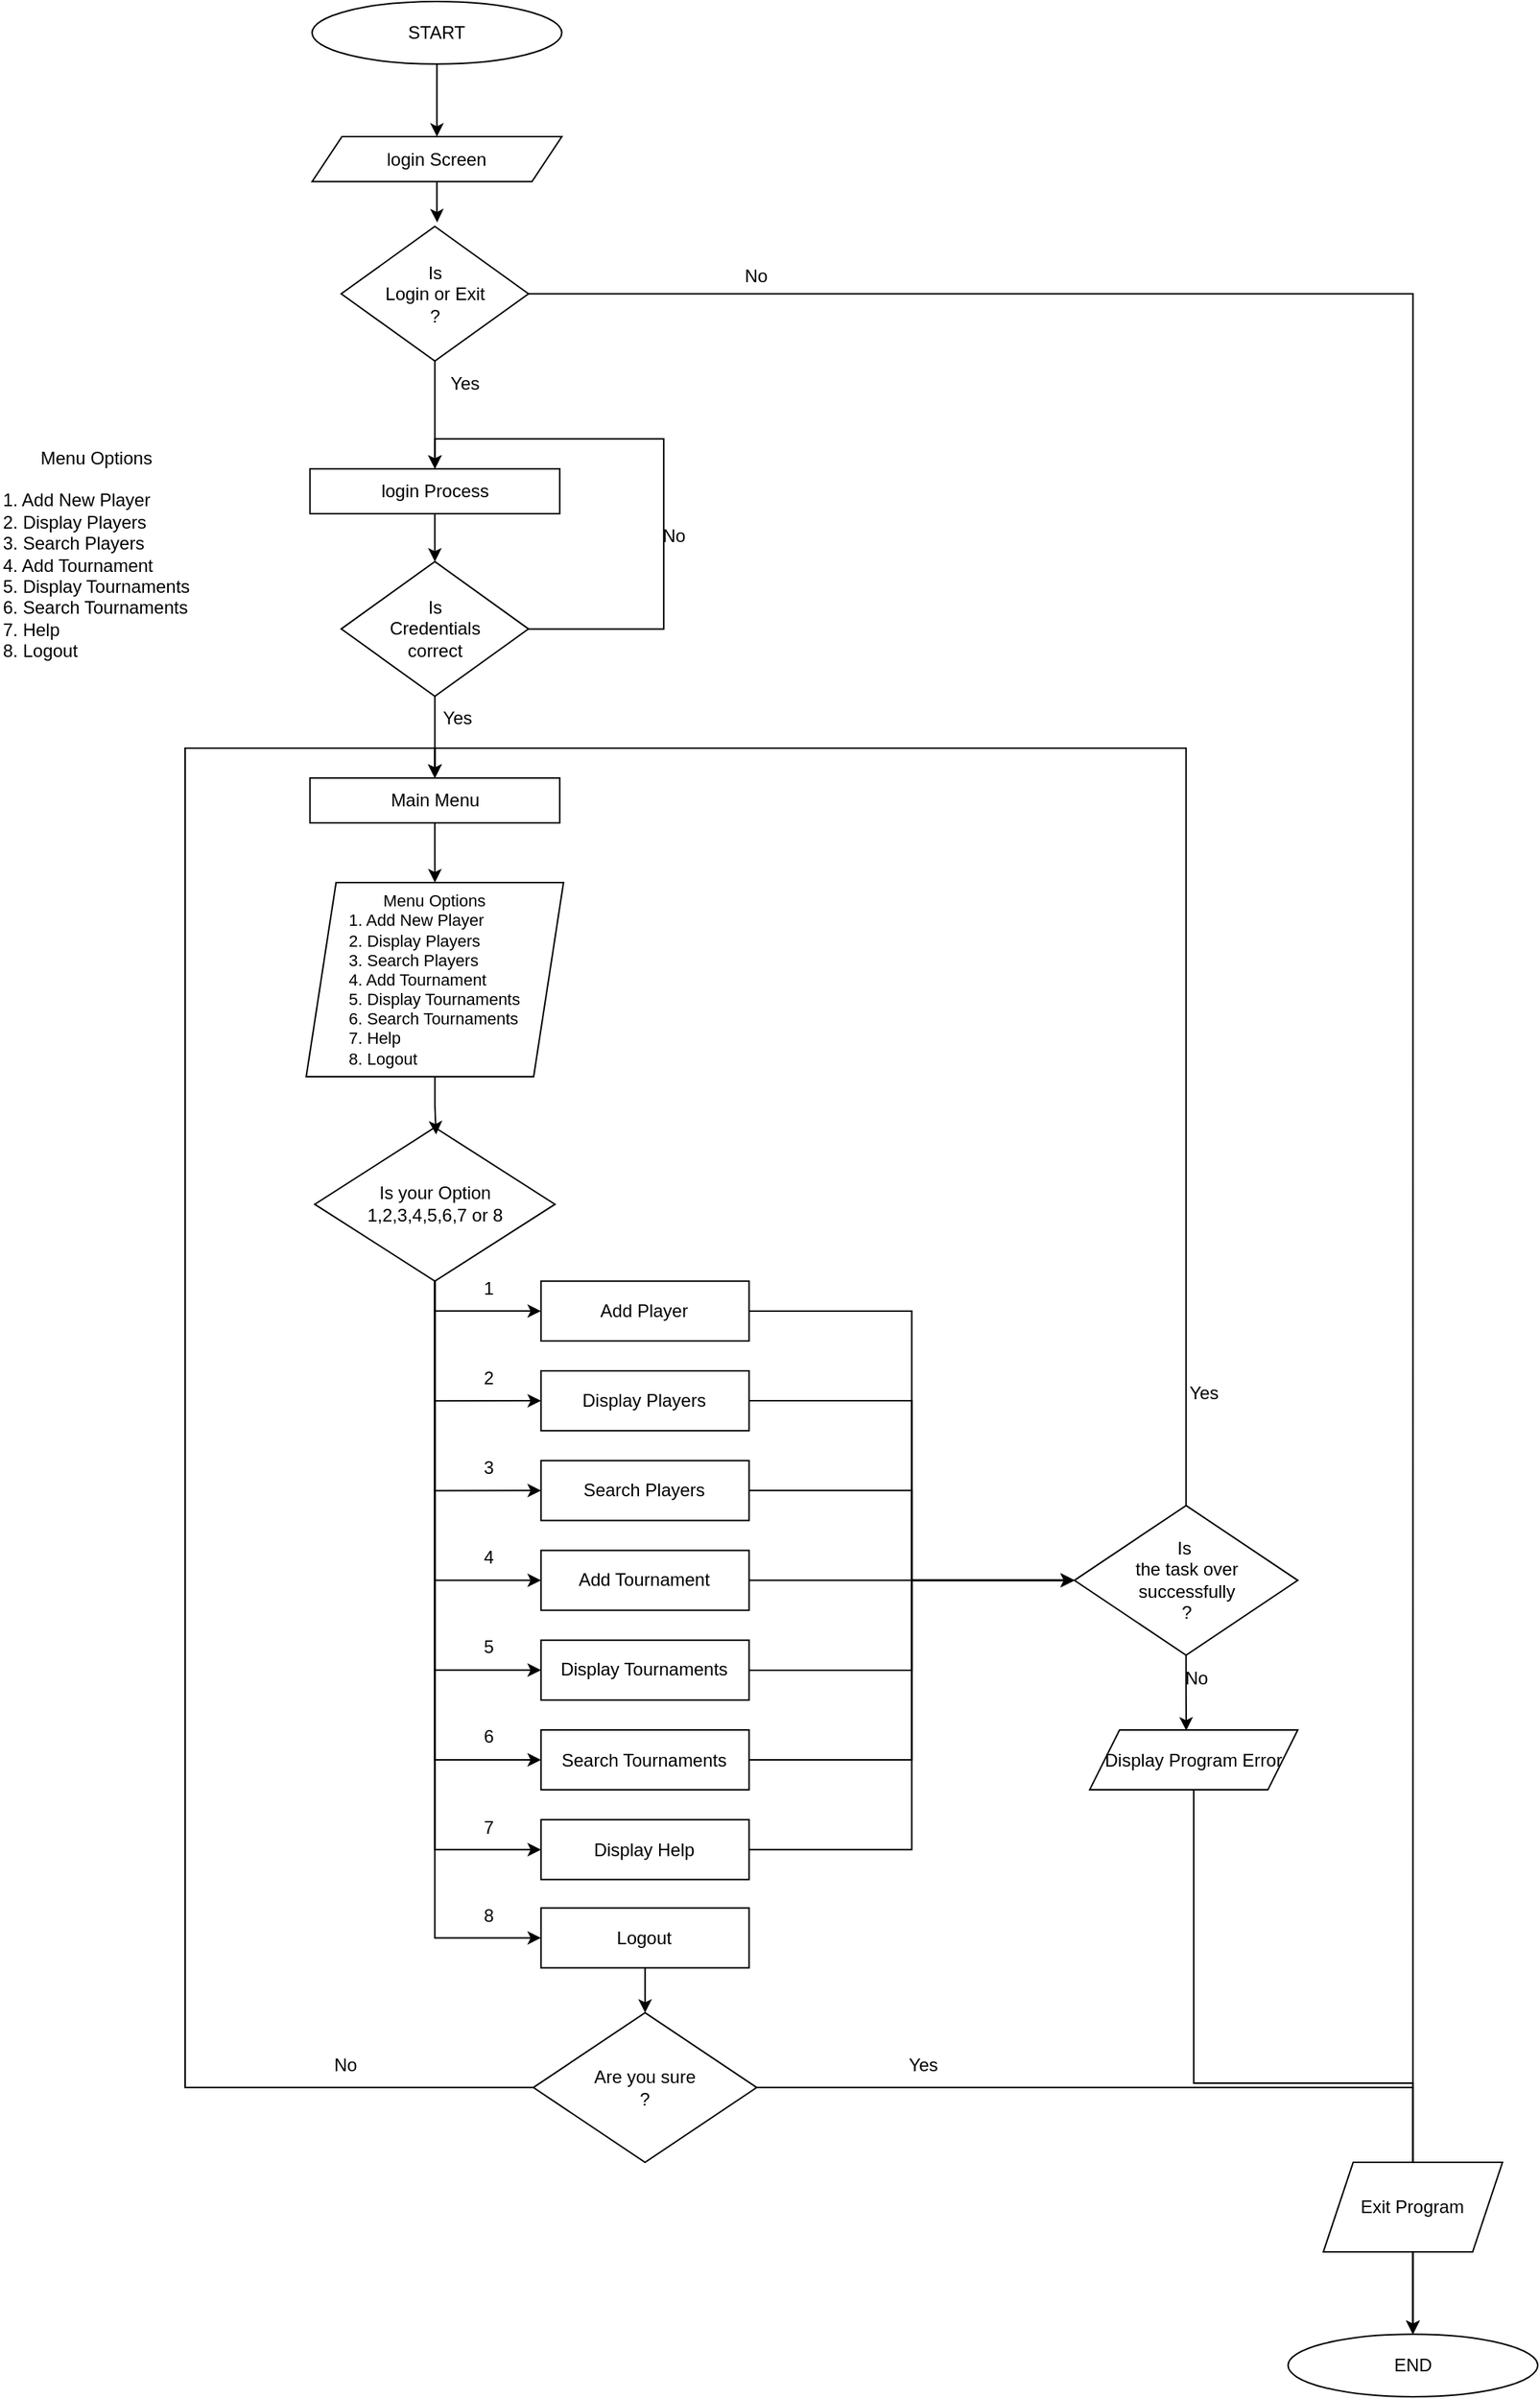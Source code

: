 <mxfile version="26.1.3">
  <diagram id="C5RBs43oDa-KdzZeNtuy" name="Page-1">
    <mxGraphModel dx="815" dy="391" grid="1" gridSize="10" guides="1" tooltips="1" connect="1" arrows="1" fold="1" page="1" pageScale="1" pageWidth="827" pageHeight="1169" background="#ffffff" math="0" shadow="0">
      <root>
        <mxCell id="WIyWlLk6GJQsqaUBKTNV-0" />
        <mxCell id="WIyWlLk6GJQsqaUBKTNV-1" parent="WIyWlLk6GJQsqaUBKTNV-0" />
        <mxCell id="0ZpttrB7X25ejyKMddy--3" style="edgeStyle=orthogonalEdgeStyle;rounded=0;orthogonalLoop=1;jettySize=auto;html=1;entryX=0.5;entryY=0;entryDx=0;entryDy=0;" parent="WIyWlLk6GJQsqaUBKTNV-1" source="0ZpttrB7X25ejyKMddy--1" target="0ZpttrB7X25ejyKMddy--2" edge="1">
          <mxGeometry relative="1" as="geometry" />
        </mxCell>
        <mxCell id="0ZpttrB7X25ejyKMddy--1" value="START" style="ellipse;whiteSpace=wrap;html=1;container=0;" parent="WIyWlLk6GJQsqaUBKTNV-1" vertex="1">
          <mxGeometry x="299.04" y="40" width="167.258" height="41.879" as="geometry" />
        </mxCell>
        <mxCell id="0ZpttrB7X25ejyKMddy--9" style="edgeStyle=orthogonalEdgeStyle;rounded=0;orthogonalLoop=1;jettySize=auto;html=1;entryX=0.5;entryY=0;entryDx=0;entryDy=0;" parent="WIyWlLk6GJQsqaUBKTNV-1" source="0ZpttrB7X25ejyKMddy--5" target="0ZpttrB7X25ejyKMddy--8" edge="1">
          <mxGeometry relative="1" as="geometry">
            <mxPoint x="799.421" y="233.691" as="targetPoint" />
          </mxGeometry>
        </mxCell>
        <mxCell id="0ZpttrB7X25ejyKMddy--8" value="END" style="ellipse;whiteSpace=wrap;html=1;container=0;" parent="WIyWlLk6GJQsqaUBKTNV-1" vertex="1">
          <mxGeometry x="952.742" y="1602.121" width="167.258" height="41.879" as="geometry" />
        </mxCell>
        <mxCell id="0ZpttrB7X25ejyKMddy--110" style="edgeStyle=orthogonalEdgeStyle;rounded=0;orthogonalLoop=1;jettySize=auto;html=1;entryX=0.5;entryY=0;entryDx=0;entryDy=0;" parent="WIyWlLk6GJQsqaUBKTNV-1" source="0ZpttrB7X25ejyKMddy--108" target="0ZpttrB7X25ejyKMddy--8" edge="1">
          <mxGeometry relative="1" as="geometry" />
        </mxCell>
        <mxCell id="0ZpttrB7X25ejyKMddy--2" value="login Screen" style="shape=parallelogram;perimeter=parallelogramPerimeter;whiteSpace=wrap;html=1;fixedSize=1;" parent="WIyWlLk6GJQsqaUBKTNV-1" vertex="1">
          <mxGeometry x="299.04" y="130.534" width="167.258" height="30.057" as="geometry" />
        </mxCell>
        <mxCell id="0ZpttrB7X25ejyKMddy--5" value="Is&lt;div&gt;Login or Exit&lt;/div&gt;&lt;div&gt;?&lt;/div&gt;" style="rhombus;whiteSpace=wrap;html=1;container=0;" parent="WIyWlLk6GJQsqaUBKTNV-1" vertex="1">
          <mxGeometry x="318.553" y="190.648" width="125.444" height="90.171" as="geometry" />
        </mxCell>
        <mxCell id="0ZpttrB7X25ejyKMddy--14" value="No" style="text;html=1;align=center;verticalAlign=middle;resizable=0;points=[];autosize=1;strokeColor=none;fillColor=none;container=0;" parent="WIyWlLk6GJQsqaUBKTNV-1" vertex="1">
          <mxGeometry x="576.41" y="208.682" width="40" height="30" as="geometry" />
        </mxCell>
        <mxCell id="0ZpttrB7X25ejyKMddy--17" value="login Process" style="rounded=0;whiteSpace=wrap;html=1;container=0;" parent="WIyWlLk6GJQsqaUBKTNV-1" vertex="1">
          <mxGeometry x="297.646" y="352.955" width="167.258" height="30.057" as="geometry" />
        </mxCell>
        <mxCell id="0ZpttrB7X25ejyKMddy--19" value="Is&lt;div&gt;Credentials&lt;/div&gt;&lt;div&gt;correct&lt;/div&gt;" style="rhombus;whiteSpace=wrap;html=1;container=0;" parent="WIyWlLk6GJQsqaUBKTNV-1" vertex="1">
          <mxGeometry x="318.553" y="415.073" width="125.444" height="90.171" as="geometry" />
        </mxCell>
        <mxCell id="0ZpttrB7X25ejyKMddy--22" value="No" style="text;html=1;align=center;verticalAlign=middle;resizable=0;points=[];autosize=1;strokeColor=none;fillColor=none;container=0;" parent="WIyWlLk6GJQsqaUBKTNV-1" vertex="1">
          <mxGeometry x="520.657" y="383.012" width="40" height="30" as="geometry" />
        </mxCell>
        <mxCell id="0ZpttrB7X25ejyKMddy--23" value="Yes" style="text;html=1;align=center;verticalAlign=middle;resizable=0;points=[];autosize=1;strokeColor=none;fillColor=none;container=0;" parent="WIyWlLk6GJQsqaUBKTNV-1" vertex="1">
          <mxGeometry x="380.7" y="280.819" width="40" height="30" as="geometry" />
        </mxCell>
        <mxCell id="0ZpttrB7X25ejyKMddy--26" value="Yes" style="text;html=1;align=center;verticalAlign=middle;resizable=0;points=[];autosize=1;strokeColor=none;fillColor=none;container=0;" parent="WIyWlLk6GJQsqaUBKTNV-1" vertex="1">
          <mxGeometry x="375.7" y="505.244" width="40" height="30" as="geometry" />
        </mxCell>
        <mxCell id="6jdcPVGKErrImAJHSJxo-14" value="" style="edgeStyle=orthogonalEdgeStyle;rounded=0;orthogonalLoop=1;jettySize=auto;html=1;" edge="1" parent="WIyWlLk6GJQsqaUBKTNV-1" source="0ZpttrB7X25ejyKMddy--31" target="6jdcPVGKErrImAJHSJxo-3">
          <mxGeometry relative="1" as="geometry" />
        </mxCell>
        <mxCell id="0ZpttrB7X25ejyKMddy--31" value="Main Menu" style="rounded=0;whiteSpace=wrap;html=1;" parent="WIyWlLk6GJQsqaUBKTNV-1" vertex="1">
          <mxGeometry x="297.646" y="559.999" width="167.258" height="30.057" as="geometry" />
        </mxCell>
        <mxCell id="0ZpttrB7X25ejyKMddy--34" value="&lt;div&gt;Is your Option&lt;/div&gt;1,2,3,4,5,6,7 or 8" style="rhombus;whiteSpace=wrap;html=1;container=0;" parent="WIyWlLk6GJQsqaUBKTNV-1" vertex="1">
          <mxGeometry x="300.81" y="793.99" width="160.93" height="102.91" as="geometry" />
        </mxCell>
        <mxCell id="0ZpttrB7X25ejyKMddy--36" value="&lt;div style=&quot;text-align: center;&quot;&gt;Menu Options&lt;/div&gt;&lt;div&gt;&lt;br&gt;&lt;/div&gt;&lt;div&gt;1. Add New Player&lt;/div&gt;&lt;div&gt;2. Display Players&lt;/div&gt;&lt;div&gt;3. Search Players&lt;/div&gt;&lt;div&gt;4. Add Tournament&lt;/div&gt;&lt;div&gt;&lt;span style=&quot;background-color: transparent; color: light-dark(rgb(0, 0, 0), rgb(255, 255, 255));&quot;&gt;5. Display Tournaments&lt;/span&gt;&lt;/div&gt;&lt;div&gt;6. Search Tournaments&lt;/div&gt;&lt;div&gt;&lt;span style=&quot;background-color: transparent; color: light-dark(rgb(0, 0, 0), rgb(255, 255, 255));&quot;&gt;7. Help&lt;/span&gt;&lt;/div&gt;&lt;div style=&quot;&quot;&gt;8. Logout&lt;/div&gt;" style="text;html=1;align=left;verticalAlign=middle;resizable=0;points=[];autosize=1;strokeColor=none;fillColor=none;container=0;" parent="WIyWlLk6GJQsqaUBKTNV-1" vertex="1">
          <mxGeometry x="90" y="329.999" width="150" height="160" as="geometry" />
        </mxCell>
        <mxCell id="0ZpttrB7X25ejyKMddy--37" value="Add Player" style="rounded=0;whiteSpace=wrap;html=1;container=0;" parent="WIyWlLk6GJQsqaUBKTNV-1" vertex="1">
          <mxGeometry x="452.36" y="896.902" width="139.382" height="40.076" as="geometry" />
        </mxCell>
        <mxCell id="0ZpttrB7X25ejyKMddy--38" value="Display Players" style="rounded=0;whiteSpace=wrap;html=1;container=0;" parent="WIyWlLk6GJQsqaUBKTNV-1" vertex="1">
          <mxGeometry x="452.36" y="957.016" width="139.382" height="40.076" as="geometry" />
        </mxCell>
        <mxCell id="0ZpttrB7X25ejyKMddy--39" value="Search Players" style="rounded=0;whiteSpace=wrap;html=1;container=0;" parent="WIyWlLk6GJQsqaUBKTNV-1" vertex="1">
          <mxGeometry x="452.36" y="1017.129" width="139.382" height="40.076" as="geometry" />
        </mxCell>
        <mxCell id="0ZpttrB7X25ejyKMddy--40" value="Add Tournament" style="rounded=0;whiteSpace=wrap;html=1;container=0;" parent="WIyWlLk6GJQsqaUBKTNV-1" vertex="1">
          <mxGeometry x="452.36" y="1077.243" width="139.382" height="40.076" as="geometry" />
        </mxCell>
        <mxCell id="0ZpttrB7X25ejyKMddy--41" value="Display Tournaments" style="rounded=0;whiteSpace=wrap;html=1;container=0;" parent="WIyWlLk6GJQsqaUBKTNV-1" vertex="1">
          <mxGeometry x="452.36" y="1137.357" width="139.382" height="40.076" as="geometry" />
        </mxCell>
        <mxCell id="0ZpttrB7X25ejyKMddy--42" value="Search Tournaments" style="rounded=0;whiteSpace=wrap;html=1;container=0;" parent="WIyWlLk6GJQsqaUBKTNV-1" vertex="1">
          <mxGeometry x="452.36" y="1197.471" width="139.382" height="40.076" as="geometry" />
        </mxCell>
        <mxCell id="0ZpttrB7X25ejyKMddy--43" value="Display Help" style="rounded=0;whiteSpace=wrap;html=1;container=0;" parent="WIyWlLk6GJQsqaUBKTNV-1" vertex="1">
          <mxGeometry x="452.36" y="1257.585" width="139.382" height="40.076" as="geometry" />
        </mxCell>
        <mxCell id="0ZpttrB7X25ejyKMddy--71" value="Logout" style="rounded=0;whiteSpace=wrap;html=1;container=0;" parent="WIyWlLk6GJQsqaUBKTNV-1" vertex="1">
          <mxGeometry x="452.36" y="1316.696" width="139.382" height="40.076" as="geometry" />
        </mxCell>
        <mxCell id="0ZpttrB7X25ejyKMddy--73" value="1" style="text;html=1;align=center;verticalAlign=middle;resizable=0;points=[];autosize=1;strokeColor=none;fillColor=none;container=0;" parent="WIyWlLk6GJQsqaUBKTNV-1" vertex="1">
          <mxGeometry x="402.183" y="886.883" width="30" height="30" as="geometry" />
        </mxCell>
        <mxCell id="0ZpttrB7X25ejyKMddy--81" value="2" style="text;html=1;align=center;verticalAlign=middle;resizable=0;points=[];autosize=1;strokeColor=none;fillColor=none;container=0;" parent="WIyWlLk6GJQsqaUBKTNV-1" vertex="1">
          <mxGeometry x="402.183" y="946.997" width="30" height="30" as="geometry" />
        </mxCell>
        <mxCell id="0ZpttrB7X25ejyKMddy--82" value="3" style="text;html=1;align=center;verticalAlign=middle;resizable=0;points=[];autosize=1;strokeColor=none;fillColor=none;container=0;" parent="WIyWlLk6GJQsqaUBKTNV-1" vertex="1">
          <mxGeometry x="402.183" y="1007.11" width="30" height="30" as="geometry" />
        </mxCell>
        <mxCell id="0ZpttrB7X25ejyKMddy--83" value="4" style="text;html=1;align=center;verticalAlign=middle;resizable=0;points=[];autosize=1;strokeColor=none;fillColor=none;container=0;" parent="WIyWlLk6GJQsqaUBKTNV-1" vertex="1">
          <mxGeometry x="402.183" y="1067.224" width="30" height="30" as="geometry" />
        </mxCell>
        <mxCell id="0ZpttrB7X25ejyKMddy--84" value="5" style="text;html=1;align=center;verticalAlign=middle;resizable=0;points=[];autosize=1;strokeColor=none;fillColor=none;container=0;" parent="WIyWlLk6GJQsqaUBKTNV-1" vertex="1">
          <mxGeometry x="402.183" y="1127.338" width="30" height="30" as="geometry" />
        </mxCell>
        <mxCell id="0ZpttrB7X25ejyKMddy--85" value="6" style="text;html=1;align=center;verticalAlign=middle;resizable=0;points=[];autosize=1;strokeColor=none;fillColor=none;container=0;" parent="WIyWlLk6GJQsqaUBKTNV-1" vertex="1">
          <mxGeometry x="402.183" y="1187.452" width="30" height="30" as="geometry" />
        </mxCell>
        <mxCell id="0ZpttrB7X25ejyKMddy--88" value="7" style="text;html=1;align=center;verticalAlign=middle;resizable=0;points=[];autosize=1;strokeColor=none;fillColor=none;container=0;" parent="WIyWlLk6GJQsqaUBKTNV-1" vertex="1">
          <mxGeometry x="402.183" y="1247.566" width="30" height="30" as="geometry" />
        </mxCell>
        <mxCell id="0ZpttrB7X25ejyKMddy--89" value="8" style="text;html=1;align=center;verticalAlign=middle;resizable=0;points=[];autosize=1;strokeColor=none;fillColor=none;container=0;" parent="WIyWlLk6GJQsqaUBKTNV-1" vertex="1">
          <mxGeometry x="402.183" y="1306.677" width="30" height="30" as="geometry" />
        </mxCell>
        <mxCell id="0ZpttrB7X25ejyKMddy--90" value="&lt;div&gt;Is&amp;nbsp;&lt;/div&gt;&lt;div&gt;the task over&lt;/div&gt;&lt;div&gt;successfully&lt;/div&gt;&lt;div&gt;&lt;span style=&quot;background-color: transparent; color: light-dark(rgb(0, 0, 0), rgb(255, 255, 255));&quot;&gt;?&lt;/span&gt;&lt;/div&gt;" style="rhombus;whiteSpace=wrap;html=1;align=center;container=0;" parent="WIyWlLk6GJQsqaUBKTNV-1" vertex="1">
          <mxGeometry x="809.638" y="1047.186" width="149.599" height="100.19" as="geometry" />
        </mxCell>
        <mxCell id="0ZpttrB7X25ejyKMddy--127" style="edgeStyle=orthogonalEdgeStyle;rounded=0;orthogonalLoop=1;jettySize=auto;html=1;entryX=0.5;entryY=0;entryDx=0;entryDy=0;" parent="WIyWlLk6GJQsqaUBKTNV-1" source="0ZpttrB7X25ejyKMddy--100" target="0ZpttrB7X25ejyKMddy--8" edge="1">
          <mxGeometry relative="1" as="geometry">
            <Array as="points">
              <mxPoint x="890" y="1434" />
              <mxPoint x="1036" y="1434" />
            </Array>
          </mxGeometry>
        </mxCell>
        <mxCell id="0ZpttrB7X25ejyKMddy--100" value="Display Program Error" style="shape=parallelogram;perimeter=parallelogramPerimeter;whiteSpace=wrap;html=1;fixedSize=1;" parent="WIyWlLk6GJQsqaUBKTNV-1" vertex="1">
          <mxGeometry x="819.858" y="1197.471" width="139.382" height="40.076" as="geometry" />
        </mxCell>
        <mxCell id="0ZpttrB7X25ejyKMddy--106" value="No" style="text;html=1;align=center;verticalAlign=middle;resizable=0;points=[];autosize=1;strokeColor=none;fillColor=none;container=0;" parent="WIyWlLk6GJQsqaUBKTNV-1" vertex="1">
          <mxGeometry x="870.506" y="1148.378" width="40" height="30" as="geometry" />
        </mxCell>
        <mxCell id="0ZpttrB7X25ejyKMddy--107" value="Yes" style="text;html=1;align=center;verticalAlign=middle;resizable=0;points=[];autosize=1;strokeColor=none;fillColor=none;container=0;" parent="WIyWlLk6GJQsqaUBKTNV-1" vertex="1">
          <mxGeometry x="876.081" y="957.016" width="40" height="30" as="geometry" />
        </mxCell>
        <mxCell id="0ZpttrB7X25ejyKMddy--108" value="&lt;div&gt;Are you sure&lt;/div&gt;&lt;div&gt;?&lt;/div&gt;" style="rhombus;whiteSpace=wrap;html=1;align=center;container=0;" parent="WIyWlLk6GJQsqaUBKTNV-1" vertex="1">
          <mxGeometry x="447.259" y="1386.829" width="149.599" height="100.19" as="geometry" />
        </mxCell>
        <mxCell id="0ZpttrB7X25ejyKMddy--115" value="No" style="text;html=1;align=center;verticalAlign=middle;resizable=0;points=[];autosize=1;strokeColor=none;fillColor=none;container=0;" parent="WIyWlLk6GJQsqaUBKTNV-1" vertex="1">
          <mxGeometry x="300.81" y="1406.867" width="40" height="30" as="geometry" />
        </mxCell>
        <mxCell id="0ZpttrB7X25ejyKMddy--122" value="Yes" style="text;html=1;align=center;verticalAlign=middle;resizable=0;points=[];autosize=1;strokeColor=none;fillColor=none;container=0;" parent="WIyWlLk6GJQsqaUBKTNV-1" vertex="1">
          <mxGeometry x="687.915" y="1406.867" width="40" height="30" as="geometry" />
        </mxCell>
        <mxCell id="0ZpttrB7X25ejyKMddy--12" style="edgeStyle=orthogonalEdgeStyle;rounded=0;orthogonalLoop=1;jettySize=auto;html=1;entryX=0.512;entryY=-0.03;entryDx=0;entryDy=0;entryPerimeter=0;" parent="WIyWlLk6GJQsqaUBKTNV-1" source="0ZpttrB7X25ejyKMddy--2" target="0ZpttrB7X25ejyKMddy--5" edge="1">
          <mxGeometry relative="1" as="geometry" />
        </mxCell>
        <mxCell id="0ZpttrB7X25ejyKMddy--18" style="edgeStyle=orthogonalEdgeStyle;rounded=0;orthogonalLoop=1;jettySize=auto;html=1;entryX=0.5;entryY=0;entryDx=0;entryDy=0;" parent="WIyWlLk6GJQsqaUBKTNV-1" source="0ZpttrB7X25ejyKMddy--5" target="0ZpttrB7X25ejyKMddy--17" edge="1">
          <mxGeometry relative="1" as="geometry" />
        </mxCell>
        <mxCell id="0ZpttrB7X25ejyKMddy--20" style="edgeStyle=orthogonalEdgeStyle;rounded=0;orthogonalLoop=1;jettySize=auto;html=1;" parent="WIyWlLk6GJQsqaUBKTNV-1" source="0ZpttrB7X25ejyKMddy--17" target="0ZpttrB7X25ejyKMddy--19" edge="1">
          <mxGeometry relative="1" as="geometry" />
        </mxCell>
        <mxCell id="0ZpttrB7X25ejyKMddy--117" style="edgeStyle=orthogonalEdgeStyle;rounded=0;orthogonalLoop=1;jettySize=auto;html=1;entryX=0.5;entryY=0;entryDx=0;entryDy=0;" parent="WIyWlLk6GJQsqaUBKTNV-1" source="0ZpttrB7X25ejyKMddy--19" target="0ZpttrB7X25ejyKMddy--17" edge="1">
          <mxGeometry relative="1" as="geometry">
            <Array as="points">
              <mxPoint x="534.595" y="461.16" />
              <mxPoint x="534.595" y="332.917" />
              <mxPoint x="381.275" y="332.917" />
            </Array>
          </mxGeometry>
        </mxCell>
        <mxCell id="0ZpttrB7X25ejyKMddy--119" style="edgeStyle=orthogonalEdgeStyle;rounded=0;orthogonalLoop=1;jettySize=auto;html=1;entryX=0.5;entryY=0;entryDx=0;entryDy=0;" parent="WIyWlLk6GJQsqaUBKTNV-1" source="0ZpttrB7X25ejyKMddy--19" target="0ZpttrB7X25ejyKMddy--31" edge="1">
          <mxGeometry relative="1" as="geometry" />
        </mxCell>
        <mxCell id="0ZpttrB7X25ejyKMddy--64" style="edgeStyle=orthogonalEdgeStyle;rounded=0;orthogonalLoop=1;jettySize=auto;html=1;entryX=0;entryY=0.5;entryDx=0;entryDy=0;" parent="WIyWlLk6GJQsqaUBKTNV-1" source="0ZpttrB7X25ejyKMddy--34" target="0ZpttrB7X25ejyKMddy--37" edge="1">
          <mxGeometry relative="1" as="geometry" />
        </mxCell>
        <mxCell id="0ZpttrB7X25ejyKMddy--65" style="edgeStyle=orthogonalEdgeStyle;rounded=0;orthogonalLoop=1;jettySize=auto;html=1;entryX=0;entryY=0.5;entryDx=0;entryDy=0;" parent="WIyWlLk6GJQsqaUBKTNV-1" source="0ZpttrB7X25ejyKMddy--34" target="0ZpttrB7X25ejyKMddy--38" edge="1">
          <mxGeometry relative="1" as="geometry" />
        </mxCell>
        <mxCell id="0ZpttrB7X25ejyKMddy--66" style="edgeStyle=orthogonalEdgeStyle;rounded=0;orthogonalLoop=1;jettySize=auto;html=1;entryX=0;entryY=0.5;entryDx=0;entryDy=0;" parent="WIyWlLk6GJQsqaUBKTNV-1" source="0ZpttrB7X25ejyKMddy--34" target="0ZpttrB7X25ejyKMddy--39" edge="1">
          <mxGeometry relative="1" as="geometry" />
        </mxCell>
        <mxCell id="0ZpttrB7X25ejyKMddy--67" style="edgeStyle=orthogonalEdgeStyle;rounded=0;orthogonalLoop=1;jettySize=auto;html=1;entryX=0;entryY=0.5;entryDx=0;entryDy=0;" parent="WIyWlLk6GJQsqaUBKTNV-1" source="0ZpttrB7X25ejyKMddy--34" target="0ZpttrB7X25ejyKMddy--40" edge="1">
          <mxGeometry relative="1" as="geometry" />
        </mxCell>
        <mxCell id="0ZpttrB7X25ejyKMddy--68" style="edgeStyle=orthogonalEdgeStyle;rounded=0;orthogonalLoop=1;jettySize=auto;html=1;entryX=0;entryY=0.5;entryDx=0;entryDy=0;" parent="WIyWlLk6GJQsqaUBKTNV-1" source="0ZpttrB7X25ejyKMddy--34" target="0ZpttrB7X25ejyKMddy--41" edge="1">
          <mxGeometry relative="1" as="geometry" />
        </mxCell>
        <mxCell id="0ZpttrB7X25ejyKMddy--69" style="edgeStyle=orthogonalEdgeStyle;rounded=0;orthogonalLoop=1;jettySize=auto;html=1;entryX=0;entryY=0.5;entryDx=0;entryDy=0;" parent="WIyWlLk6GJQsqaUBKTNV-1" source="0ZpttrB7X25ejyKMddy--34" target="0ZpttrB7X25ejyKMddy--42" edge="1">
          <mxGeometry relative="1" as="geometry" />
        </mxCell>
        <mxCell id="0ZpttrB7X25ejyKMddy--70" style="edgeStyle=orthogonalEdgeStyle;rounded=0;orthogonalLoop=1;jettySize=auto;html=1;entryX=0;entryY=0.5;entryDx=0;entryDy=0;" parent="WIyWlLk6GJQsqaUBKTNV-1" source="0ZpttrB7X25ejyKMddy--34" target="0ZpttrB7X25ejyKMddy--43" edge="1">
          <mxGeometry relative="1" as="geometry" />
        </mxCell>
        <mxCell id="0ZpttrB7X25ejyKMddy--72" style="edgeStyle=orthogonalEdgeStyle;rounded=0;orthogonalLoop=1;jettySize=auto;html=1;entryX=0;entryY=0.5;entryDx=0;entryDy=0;" parent="WIyWlLk6GJQsqaUBKTNV-1" source="0ZpttrB7X25ejyKMddy--34" target="0ZpttrB7X25ejyKMddy--71" edge="1">
          <mxGeometry relative="1" as="geometry" />
        </mxCell>
        <mxCell id="0ZpttrB7X25ejyKMddy--91" style="edgeStyle=orthogonalEdgeStyle;rounded=0;orthogonalLoop=1;jettySize=auto;html=1;entryX=0;entryY=0.5;entryDx=0;entryDy=0;" parent="WIyWlLk6GJQsqaUBKTNV-1" source="0ZpttrB7X25ejyKMddy--37" target="0ZpttrB7X25ejyKMddy--90" edge="1">
          <mxGeometry relative="1" as="geometry" />
        </mxCell>
        <mxCell id="0ZpttrB7X25ejyKMddy--93" style="edgeStyle=orthogonalEdgeStyle;rounded=0;orthogonalLoop=1;jettySize=auto;html=1;entryX=0;entryY=0.5;entryDx=0;entryDy=0;" parent="WIyWlLk6GJQsqaUBKTNV-1" source="0ZpttrB7X25ejyKMddy--38" target="0ZpttrB7X25ejyKMddy--90" edge="1">
          <mxGeometry relative="1" as="geometry" />
        </mxCell>
        <mxCell id="0ZpttrB7X25ejyKMddy--94" style="edgeStyle=orthogonalEdgeStyle;rounded=0;orthogonalLoop=1;jettySize=auto;html=1;entryX=0;entryY=0.5;entryDx=0;entryDy=0;" parent="WIyWlLk6GJQsqaUBKTNV-1" source="0ZpttrB7X25ejyKMddy--39" target="0ZpttrB7X25ejyKMddy--90" edge="1">
          <mxGeometry relative="1" as="geometry" />
        </mxCell>
        <mxCell id="0ZpttrB7X25ejyKMddy--95" style="edgeStyle=orthogonalEdgeStyle;rounded=0;orthogonalLoop=1;jettySize=auto;html=1;entryX=0;entryY=0.5;entryDx=0;entryDy=0;" parent="WIyWlLk6GJQsqaUBKTNV-1" source="0ZpttrB7X25ejyKMddy--40" target="0ZpttrB7X25ejyKMddy--90" edge="1">
          <mxGeometry relative="1" as="geometry" />
        </mxCell>
        <mxCell id="0ZpttrB7X25ejyKMddy--96" style="edgeStyle=orthogonalEdgeStyle;rounded=0;orthogonalLoop=1;jettySize=auto;html=1;entryX=0;entryY=0.5;entryDx=0;entryDy=0;" parent="WIyWlLk6GJQsqaUBKTNV-1" source="0ZpttrB7X25ejyKMddy--41" target="0ZpttrB7X25ejyKMddy--90" edge="1">
          <mxGeometry relative="1" as="geometry" />
        </mxCell>
        <mxCell id="0ZpttrB7X25ejyKMddy--97" style="edgeStyle=orthogonalEdgeStyle;rounded=0;orthogonalLoop=1;jettySize=auto;html=1;entryX=0;entryY=0.5;entryDx=0;entryDy=0;" parent="WIyWlLk6GJQsqaUBKTNV-1" source="0ZpttrB7X25ejyKMddy--42" target="0ZpttrB7X25ejyKMddy--90" edge="1">
          <mxGeometry relative="1" as="geometry" />
        </mxCell>
        <mxCell id="0ZpttrB7X25ejyKMddy--98" style="edgeStyle=orthogonalEdgeStyle;rounded=0;orthogonalLoop=1;jettySize=auto;html=1;entryX=0;entryY=0.5;entryDx=0;entryDy=0;" parent="WIyWlLk6GJQsqaUBKTNV-1" source="0ZpttrB7X25ejyKMddy--43" target="0ZpttrB7X25ejyKMddy--90" edge="1">
          <mxGeometry relative="1" as="geometry" />
        </mxCell>
        <mxCell id="0ZpttrB7X25ejyKMddy--120" style="edgeStyle=orthogonalEdgeStyle;rounded=0;orthogonalLoop=1;jettySize=auto;html=1;entryX=0.5;entryY=0;entryDx=0;entryDy=0;" parent="WIyWlLk6GJQsqaUBKTNV-1" source="0ZpttrB7X25ejyKMddy--90" target="0ZpttrB7X25ejyKMddy--31" edge="1">
          <mxGeometry relative="1" as="geometry">
            <Array as="points">
              <mxPoint x="884" y="540" />
              <mxPoint x="381" y="540" />
            </Array>
          </mxGeometry>
        </mxCell>
        <mxCell id="0ZpttrB7X25ejyKMddy--101" style="edgeStyle=orthogonalEdgeStyle;rounded=0;orthogonalLoop=1;jettySize=auto;html=1;entryX=0.464;entryY=0.011;entryDx=0;entryDy=0;entryPerimeter=0;" parent="WIyWlLk6GJQsqaUBKTNV-1" source="0ZpttrB7X25ejyKMddy--90" target="0ZpttrB7X25ejyKMddy--100" edge="1">
          <mxGeometry relative="1" as="geometry" />
        </mxCell>
        <mxCell id="0ZpttrB7X25ejyKMddy--113" style="edgeStyle=orthogonalEdgeStyle;rounded=0;orthogonalLoop=1;jettySize=auto;html=1;entryX=0.5;entryY=0;entryDx=0;entryDy=0;" parent="WIyWlLk6GJQsqaUBKTNV-1" source="0ZpttrB7X25ejyKMddy--71" target="0ZpttrB7X25ejyKMddy--108" edge="1">
          <mxGeometry relative="1" as="geometry" />
        </mxCell>
        <mxCell id="0ZpttrB7X25ejyKMddy--123" style="edgeStyle=orthogonalEdgeStyle;rounded=0;orthogonalLoop=1;jettySize=auto;html=1;entryX=0.5;entryY=0;entryDx=0;entryDy=0;" parent="WIyWlLk6GJQsqaUBKTNV-1" source="0ZpttrB7X25ejyKMddy--108" target="0ZpttrB7X25ejyKMddy--31" edge="1">
          <mxGeometry relative="1" as="geometry">
            <Array as="points">
              <mxPoint x="214" y="1437" />
              <mxPoint x="214" y="540" />
              <mxPoint x="381" y="540" />
            </Array>
          </mxGeometry>
        </mxCell>
        <mxCell id="6jdcPVGKErrImAJHSJxo-1" value="Exit Program" style="shape=parallelogram;perimeter=parallelogramPerimeter;whiteSpace=wrap;html=1;fixedSize=1;" vertex="1" parent="WIyWlLk6GJQsqaUBKTNV-1">
          <mxGeometry x="976.37" y="1487.02" width="120" height="60" as="geometry" />
        </mxCell>
        <mxCell id="6jdcPVGKErrImAJHSJxo-3" value="&lt;div style=&quot;line-height: 110%;&quot;&gt;&lt;div style=&quot;text-wrap-mode: nowrap;&quot;&gt;&lt;font style=&quot;font-size: 11px; line-height: 110%;&quot;&gt;Menu Options&lt;/font&gt;&lt;/div&gt;&lt;div style=&quot;text-align: left; text-wrap-mode: nowrap;&quot;&gt;&lt;font style=&quot;font-size: 11px; line-height: 110%;&quot;&gt;1. Add New Player&lt;/font&gt;&lt;/div&gt;&lt;div style=&quot;text-align: left; text-wrap-mode: nowrap;&quot;&gt;&lt;font style=&quot;font-size: 11px;&quot;&gt;2. Display Players&lt;/font&gt;&lt;/div&gt;&lt;div style=&quot;text-align: left; text-wrap-mode: nowrap;&quot;&gt;&lt;font style=&quot;font-size: 11px;&quot;&gt;3. Search Players&lt;/font&gt;&lt;/div&gt;&lt;div style=&quot;text-align: left; text-wrap-mode: nowrap;&quot;&gt;&lt;font style=&quot;font-size: 11px;&quot;&gt;4. Add Tournament&lt;/font&gt;&lt;/div&gt;&lt;div style=&quot;text-align: left; text-wrap-mode: nowrap;&quot;&gt;&lt;span style=&quot;background-color: transparent; color: light-dark(rgb(0, 0, 0), rgb(255, 255, 255));&quot;&gt;&lt;font style=&quot;font-size: 11px;&quot;&gt;5. Display Tournaments&lt;/font&gt;&lt;/span&gt;&lt;/div&gt;&lt;div style=&quot;text-align: left; text-wrap-mode: nowrap;&quot;&gt;&lt;font style=&quot;font-size: 11px;&quot;&gt;6. Search Tournaments&lt;/font&gt;&lt;/div&gt;&lt;div style=&quot;text-align: left; text-wrap-mode: nowrap;&quot;&gt;&lt;span style=&quot;background-color: transparent; color: light-dark(rgb(0, 0, 0), rgb(255, 255, 255));&quot;&gt;&lt;font style=&quot;font-size: 11px;&quot;&gt;7. Help&lt;/font&gt;&lt;/span&gt;&lt;/div&gt;&lt;div style=&quot;text-align: left; text-wrap-mode: nowrap;&quot;&gt;&lt;font style=&quot;font-size: 11px;&quot;&gt;8. Logout&lt;/font&gt;&lt;/div&gt;&lt;/div&gt;" style="shape=parallelogram;perimeter=parallelogramPerimeter;whiteSpace=wrap;html=1;fixedSize=1;" vertex="1" parent="WIyWlLk6GJQsqaUBKTNV-1">
          <mxGeometry x="295.1" y="630" width="172.35" height="130" as="geometry" />
        </mxCell>
        <mxCell id="6jdcPVGKErrImAJHSJxo-8" style="edgeStyle=orthogonalEdgeStyle;rounded=0;orthogonalLoop=1;jettySize=auto;html=1;entryX=0.505;entryY=0.046;entryDx=0;entryDy=0;entryPerimeter=0;" edge="1" parent="WIyWlLk6GJQsqaUBKTNV-1" source="6jdcPVGKErrImAJHSJxo-3" target="0ZpttrB7X25ejyKMddy--34">
          <mxGeometry relative="1" as="geometry" />
        </mxCell>
      </root>
    </mxGraphModel>
  </diagram>
</mxfile>
